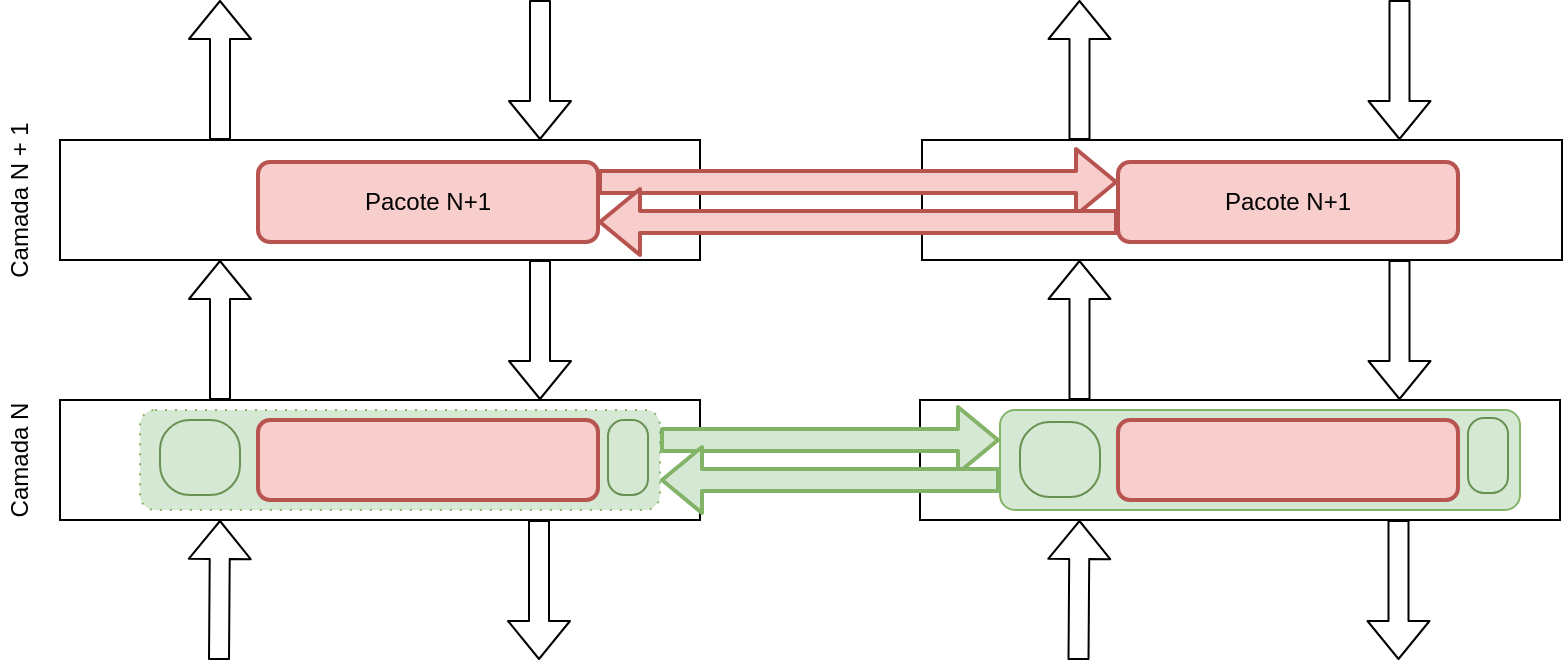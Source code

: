 <mxfile version="14.6.13" type="device" pages="4"><diagram id="FUULDlJbhQjSGq1LnhwZ" name="Page-1"><mxGraphModel dx="1106" dy="807" grid="1" gridSize="10" guides="1" tooltips="1" connect="1" arrows="1" fold="1" page="1" pageScale="1" pageWidth="850" pageHeight="1100" math="0" shadow="0"><root><mxCell id="0"/><mxCell id="1" parent="0"/><mxCell id="CTBUkgq5bH-p5cgTIeh--1" value="" style="rounded=0;whiteSpace=wrap;html=1;" parent="1" vertex="1"><mxGeometry x="60" y="270" width="320" height="60" as="geometry"/></mxCell><mxCell id="CTBUkgq5bH-p5cgTIeh--2" value="" style="rounded=0;whiteSpace=wrap;html=1;" parent="1" vertex="1"><mxGeometry x="491" y="270" width="320" height="60" as="geometry"/></mxCell><mxCell id="bbr-7yYyC1OOhxOAyss0-2" value="" style="rounded=0;whiteSpace=wrap;html=1;" parent="1" vertex="1"><mxGeometry x="490" y="400" width="320" height="60" as="geometry"/></mxCell><mxCell id="bbr-7yYyC1OOhxOAyss0-23" value="" style="rounded=1;whiteSpace=wrap;html=1;fillColor=#d5e8d4;strokeColor=#82b366;" parent="1" vertex="1"><mxGeometry x="530" y="405" width="260" height="50" as="geometry"/></mxCell><mxCell id="bbr-7yYyC1OOhxOAyss0-1" value="" style="rounded=0;whiteSpace=wrap;html=1;" parent="1" vertex="1"><mxGeometry x="60" y="400" width="320" height="60" as="geometry"/></mxCell><mxCell id="bbr-7yYyC1OOhxOAyss0-22" value="" style="rounded=1;whiteSpace=wrap;html=1;dashed=1;fillColor=#d5e8d4;strokeColor=#82b366;dashPattern=1 4;" parent="1" vertex="1"><mxGeometry x="100" y="405" width="260" height="50" as="geometry"/></mxCell><mxCell id="bbr-7yYyC1OOhxOAyss0-3" value="" style="shape=flexArrow;endArrow=classic;html=1;exitX=0.25;exitY=0;exitDx=0;exitDy=0;" parent="1" source="bbr-7yYyC1OOhxOAyss0-1" edge="1"><mxGeometry width="50" height="50" relative="1" as="geometry"><mxPoint x="410" y="660" as="sourcePoint"/><mxPoint x="140" y="330" as="targetPoint"/></mxGeometry></mxCell><mxCell id="bbr-7yYyC1OOhxOAyss0-4" value="" style="shape=flexArrow;endArrow=classic;html=1;entryX=0.75;entryY=0;entryDx=0;entryDy=0;" parent="1" target="bbr-7yYyC1OOhxOAyss0-1" edge="1"><mxGeometry width="50" height="50" relative="1" as="geometry"><mxPoint x="300" y="330" as="sourcePoint"/><mxPoint x="150" y="340" as="targetPoint"/></mxGeometry></mxCell><mxCell id="bbr-7yYyC1OOhxOAyss0-5" value="" style="shape=flexArrow;endArrow=classic;html=1;entryX=0.75;entryY=0;entryDx=0;entryDy=0;" parent="1" edge="1"><mxGeometry width="50" height="50" relative="1" as="geometry"><mxPoint x="299.5" y="460" as="sourcePoint"/><mxPoint x="299.5" y="530" as="targetPoint"/></mxGeometry></mxCell><mxCell id="bbr-7yYyC1OOhxOAyss0-6" value="" style="shape=flexArrow;endArrow=classic;html=1;exitX=0.25;exitY=0;exitDx=0;exitDy=0;" parent="1" edge="1"><mxGeometry width="50" height="50" relative="1" as="geometry"><mxPoint x="139.5" y="530" as="sourcePoint"/><mxPoint x="140" y="460" as="targetPoint"/></mxGeometry></mxCell><mxCell id="bbr-7yYyC1OOhxOAyss0-7" value="" style="shape=flexArrow;endArrow=classic;html=1;exitX=0.25;exitY=0;exitDx=0;exitDy=0;" parent="1" edge="1"><mxGeometry width="50" height="50" relative="1" as="geometry"><mxPoint x="569.75" y="400" as="sourcePoint"/><mxPoint x="569.75" y="330" as="targetPoint"/></mxGeometry></mxCell><mxCell id="bbr-7yYyC1OOhxOAyss0-8" value="" style="shape=flexArrow;endArrow=classic;html=1;entryX=0.75;entryY=0;entryDx=0;entryDy=0;" parent="1" edge="1"><mxGeometry width="50" height="50" relative="1" as="geometry"><mxPoint x="729.75" y="330" as="sourcePoint"/><mxPoint x="729.75" y="400" as="targetPoint"/></mxGeometry></mxCell><mxCell id="bbr-7yYyC1OOhxOAyss0-9" value="" style="shape=flexArrow;endArrow=classic;html=1;entryX=0.75;entryY=0;entryDx=0;entryDy=0;" parent="1" edge="1"><mxGeometry width="50" height="50" relative="1" as="geometry"><mxPoint x="729.25" y="460" as="sourcePoint"/><mxPoint x="729.25" y="530" as="targetPoint"/></mxGeometry></mxCell><mxCell id="bbr-7yYyC1OOhxOAyss0-10" value="" style="shape=flexArrow;endArrow=classic;html=1;exitX=0.25;exitY=0;exitDx=0;exitDy=0;" parent="1" edge="1"><mxGeometry width="50" height="50" relative="1" as="geometry"><mxPoint x="569.25" y="530" as="sourcePoint"/><mxPoint x="569.75" y="460" as="targetPoint"/></mxGeometry></mxCell><mxCell id="bbr-7yYyC1OOhxOAyss0-11" value="" style="rounded=1;whiteSpace=wrap;html=1;fillColor=#f8cecc;strokeColor=#b85450;strokeWidth=2;" parent="1" vertex="1"><mxGeometry x="159" y="410" width="170" height="40" as="geometry"/></mxCell><mxCell id="bbr-7yYyC1OOhxOAyss0-12" value="" style="rounded=1;whiteSpace=wrap;html=1;fillColor=#f8cecc;strokeColor=#b85450;strokeWidth=2;" parent="1" vertex="1"><mxGeometry x="589" y="410" width="170" height="40" as="geometry"/></mxCell><mxCell id="bbr-7yYyC1OOhxOAyss0-13" value="Camada N" style="text;html=1;strokeColor=none;fillColor=none;align=center;verticalAlign=middle;whiteSpace=wrap;rounded=0;rotation=-90;" parent="1" vertex="1"><mxGeometry x="10" y="420" width="60" height="20" as="geometry"/></mxCell><mxCell id="bbr-7yYyC1OOhxOAyss0-17" value="Pacote N+1" style="rounded=1;whiteSpace=wrap;html=1;strokeColor=#b85450;fillColor=#f8cecc;strokeWidth=2;" parent="1" vertex="1"><mxGeometry x="159" y="281" width="170" height="40" as="geometry"/></mxCell><mxCell id="bbr-7yYyC1OOhxOAyss0-18" value="Pacote N+1" style="rounded=1;whiteSpace=wrap;html=1;strokeColor=#b85450;fillColor=#f8cecc;strokeWidth=2;" parent="1" vertex="1"><mxGeometry x="589" y="281" width="170" height="40" as="geometry"/></mxCell><mxCell id="bbr-7yYyC1OOhxOAyss0-19" value="" style="shape=flexArrow;endArrow=classic;html=1;exitX=1;exitY=0.25;exitDx=0;exitDy=0;entryX=0;entryY=0.25;entryDx=0;entryDy=0;strokeColor=#b85450;fillColor=#f8cecc;strokeWidth=2;" parent="1" source="bbr-7yYyC1OOhxOAyss0-17" target="bbr-7yYyC1OOhxOAyss0-18" edge="1"><mxGeometry width="50" height="50" relative="1" as="geometry"><mxPoint x="389" y="521" as="sourcePoint"/><mxPoint x="439" y="471" as="targetPoint"/></mxGeometry></mxCell><mxCell id="bbr-7yYyC1OOhxOAyss0-20" value="" style="shape=flexArrow;endArrow=classic;html=1;exitX=0;exitY=0.75;exitDx=0;exitDy=0;entryX=1;entryY=0.75;entryDx=0;entryDy=0;strokeColor=#b85450;fillColor=#f8cecc;strokeWidth=2;" parent="1" source="bbr-7yYyC1OOhxOAyss0-18" target="bbr-7yYyC1OOhxOAyss0-17" edge="1"><mxGeometry width="50" height="50" relative="1" as="geometry"><mxPoint x="339" y="301" as="sourcePoint"/><mxPoint x="359" y="401" as="targetPoint"/></mxGeometry></mxCell><mxCell id="bbr-7yYyC1OOhxOAyss0-21" value="Camada N + 1" style="text;html=1;strokeColor=none;fillColor=none;align=center;verticalAlign=middle;whiteSpace=wrap;rounded=0;rotation=-90;" parent="1" vertex="1"><mxGeometry y="290" width="80" height="20" as="geometry"/></mxCell><mxCell id="bbr-7yYyC1OOhxOAyss0-24" value="" style="shape=flexArrow;endArrow=classic;html=1;exitX=1;exitY=0.25;exitDx=0;exitDy=0;strokeColor=#82b366;fillColor=#d5e8d4;strokeWidth=2;" parent="1" edge="1"><mxGeometry width="50" height="50" relative="1" as="geometry"><mxPoint x="360" y="420" as="sourcePoint"/><mxPoint x="530" y="420" as="targetPoint"/></mxGeometry></mxCell><mxCell id="bbr-7yYyC1OOhxOAyss0-25" value="" style="shape=flexArrow;endArrow=classic;html=1;entryX=1;entryY=0.75;entryDx=0;entryDy=0;strokeColor=#82b366;fillColor=#d5e8d4;strokeWidth=2;" parent="1" edge="1"><mxGeometry width="50" height="50" relative="1" as="geometry"><mxPoint x="530" y="440" as="sourcePoint"/><mxPoint x="360" y="440" as="targetPoint"/></mxGeometry></mxCell><mxCell id="tD3ofFOHBJUpGrmsVDRQ-3" value="" style="shape=flexArrow;endArrow=classic;html=1;exitX=0.25;exitY=0;exitDx=0;exitDy=0;" parent="1" edge="1"><mxGeometry width="50" height="50" relative="1" as="geometry"><mxPoint x="140" y="270" as="sourcePoint"/><mxPoint x="140" y="200" as="targetPoint"/></mxGeometry></mxCell><mxCell id="tD3ofFOHBJUpGrmsVDRQ-4" value="" style="shape=flexArrow;endArrow=classic;html=1;entryX=0.75;entryY=0;entryDx=0;entryDy=0;" parent="1" edge="1"><mxGeometry width="50" height="50" relative="1" as="geometry"><mxPoint x="300" y="200" as="sourcePoint"/><mxPoint x="300" y="270" as="targetPoint"/></mxGeometry></mxCell><mxCell id="tD3ofFOHBJUpGrmsVDRQ-5" value="" style="shape=flexArrow;endArrow=classic;html=1;exitX=0.25;exitY=0;exitDx=0;exitDy=0;" parent="1" edge="1"><mxGeometry width="50" height="50" relative="1" as="geometry"><mxPoint x="569.75" y="270" as="sourcePoint"/><mxPoint x="569.75" y="200" as="targetPoint"/></mxGeometry></mxCell><mxCell id="tD3ofFOHBJUpGrmsVDRQ-6" value="" style="shape=flexArrow;endArrow=classic;html=1;entryX=0.75;entryY=0;entryDx=0;entryDy=0;" parent="1" edge="1"><mxGeometry width="50" height="50" relative="1" as="geometry"><mxPoint x="729.75" y="200" as="sourcePoint"/><mxPoint x="729.75" y="270" as="targetPoint"/></mxGeometry></mxCell><mxCell id="pkY6c9uQmSIZRucPgaQj-1" value="" style="rounded=1;whiteSpace=wrap;html=1;fillColor=#d5e8d4;arcSize=40;strokeColor=#699151;" parent="1" vertex="1"><mxGeometry x="110" y="410" width="40" height="37.5" as="geometry"/></mxCell><mxCell id="pkY6c9uQmSIZRucPgaQj-2" value="" style="rounded=1;whiteSpace=wrap;html=1;fillColor=#d5e8d4;arcSize=40;strokeColor=#699151;" parent="1" vertex="1"><mxGeometry x="540" y="411" width="40" height="37.5" as="geometry"/></mxCell><mxCell id="pkY6c9uQmSIZRucPgaQj-3" value="" style="rounded=1;whiteSpace=wrap;html=1;fillColor=#d5e8d4;arcSize=40;strokeColor=#699151;" parent="1" vertex="1"><mxGeometry x="334" y="410" width="20" height="37.5" as="geometry"/></mxCell><mxCell id="pkY6c9uQmSIZRucPgaQj-4" value="" style="rounded=1;whiteSpace=wrap;html=1;fillColor=#d5e8d4;arcSize=40;strokeColor=#699151;" parent="1" vertex="1"><mxGeometry x="764" y="409" width="20" height="37.5" as="geometry"/></mxCell></root></mxGraphModel></diagram><diagram id="rKyiBn0ch0OC-hrI002e" name="Page-2"><mxGraphModel dx="2066" dy="905" grid="1" gridSize="10" guides="1" tooltips="1" connect="1" arrows="1" fold="1" page="1" pageScale="1" pageWidth="850" pageHeight="1100" math="0" shadow="0"><root><mxCell id="NBzkApwNzg_7V4Q4wyio-0"/><mxCell id="NBzkApwNzg_7V4Q4wyio-1" parent="NBzkApwNzg_7V4Q4wyio-0"/><mxCell id="mYZP55OlICxkd1F8O_PC-93" value="" style="group" parent="NBzkApwNzg_7V4Q4wyio-1" vertex="1" connectable="0"><mxGeometry x="60" y="30" width="730" height="740" as="geometry"/></mxCell><mxCell id="mYZP55OlICxkd1F8O_PC-0" value="" style="rounded=0;whiteSpace=wrap;html=1;" parent="mYZP55OlICxkd1F8O_PC-93" vertex="1"><mxGeometry x="486.667" y="50.784" width="243.333" height="43.529" as="geometry"/></mxCell><mxCell id="mYZP55OlICxkd1F8O_PC-2" value="" style="rounded=0;whiteSpace=wrap;html=1;" parent="mYZP55OlICxkd1F8O_PC-93" vertex="1"><mxGeometry y="50.784" width="243.333" height="43.529" as="geometry"/></mxCell><mxCell id="mYZP55OlICxkd1F8O_PC-4" value="" style="shape=flexArrow;endArrow=classic;html=1;exitX=0.25;exitY=0;exitDx=0;exitDy=0;" parent="mYZP55OlICxkd1F8O_PC-93" source="mYZP55OlICxkd1F8O_PC-2" edge="1"><mxGeometry width="50" height="50" relative="1" as="geometry"><mxPoint x="266.146" y="239.412" as="sourcePoint"/><mxPoint x="60.833" as="targetPoint"/></mxGeometry></mxCell><mxCell id="mYZP55OlICxkd1F8O_PC-5" value="" style="shape=flexArrow;endArrow=classic;html=1;entryX=0.75;entryY=0;entryDx=0;entryDy=0;" parent="mYZP55OlICxkd1F8O_PC-93" target="mYZP55OlICxkd1F8O_PC-2" edge="1"><mxGeometry width="50" height="50" relative="1" as="geometry"><mxPoint x="182.5" as="sourcePoint"/><mxPoint x="68.438" y="7.255" as="targetPoint"/></mxGeometry></mxCell><mxCell id="mYZP55OlICxkd1F8O_PC-6" value="" style="shape=flexArrow;endArrow=classic;html=1;entryX=0.75;entryY=0;entryDx=0;entryDy=0;" parent="mYZP55OlICxkd1F8O_PC-93" edge="1"><mxGeometry width="50" height="50" relative="1" as="geometry"><mxPoint x="182.12" y="94.314" as="sourcePoint"/><mxPoint x="182.12" y="145.098" as="targetPoint"/></mxGeometry></mxCell><mxCell id="mYZP55OlICxkd1F8O_PC-7" value="" style="shape=flexArrow;endArrow=classic;html=1;exitX=0.25;exitY=0;exitDx=0;exitDy=0;" parent="mYZP55OlICxkd1F8O_PC-93" edge="1"><mxGeometry width="50" height="50" relative="1" as="geometry"><mxPoint x="60.453" y="145.098" as="sourcePoint"/><mxPoint x="60.833" y="94.314" as="targetPoint"/></mxGeometry></mxCell><mxCell id="mYZP55OlICxkd1F8O_PC-8" value="" style="shape=flexArrow;endArrow=classic;html=1;exitX=0.25;exitY=0;exitDx=0;exitDy=0;" parent="mYZP55OlICxkd1F8O_PC-93" edge="1"><mxGeometry width="50" height="50" relative="1" as="geometry"><mxPoint x="547.31" y="50.784" as="sourcePoint"/><mxPoint x="547.31" as="targetPoint"/></mxGeometry></mxCell><mxCell id="mYZP55OlICxkd1F8O_PC-9" value="" style="shape=flexArrow;endArrow=classic;html=1;entryX=0.75;entryY=0;entryDx=0;entryDy=0;" parent="mYZP55OlICxkd1F8O_PC-93" edge="1"><mxGeometry width="50" height="50" relative="1" as="geometry"><mxPoint x="668.977" as="sourcePoint"/><mxPoint x="668.977" y="50.784" as="targetPoint"/></mxGeometry></mxCell><mxCell id="mYZP55OlICxkd1F8O_PC-10" value="" style="shape=flexArrow;endArrow=classic;html=1;entryX=0.75;entryY=0;entryDx=0;entryDy=0;" parent="mYZP55OlICxkd1F8O_PC-93" edge="1"><mxGeometry width="50" height="50" relative="1" as="geometry"><mxPoint x="668.596" y="94.314" as="sourcePoint"/><mxPoint x="668.596" y="145.098" as="targetPoint"/></mxGeometry></mxCell><mxCell id="mYZP55OlICxkd1F8O_PC-11" value="" style="shape=flexArrow;endArrow=classic;html=1;exitX=0.25;exitY=0;exitDx=0;exitDy=0;" parent="mYZP55OlICxkd1F8O_PC-93" edge="1"><mxGeometry width="50" height="50" relative="1" as="geometry"><mxPoint x="546.93" y="145.098" as="sourcePoint"/><mxPoint x="547.31" y="94.314" as="targetPoint"/></mxGeometry></mxCell><mxCell id="mYZP55OlICxkd1F8O_PC-17" value="" style="rounded=0;whiteSpace=wrap;html=1;" parent="mYZP55OlICxkd1F8O_PC-93" vertex="1"><mxGeometry x="486.667" y="145.098" width="243.333" height="43.529" as="geometry"/></mxCell><mxCell id="mYZP55OlICxkd1F8O_PC-18" value="" style="rounded=0;whiteSpace=wrap;html=1;" parent="mYZP55OlICxkd1F8O_PC-93" vertex="1"><mxGeometry y="145.098" width="243.333" height="43.529" as="geometry"/></mxCell><mxCell id="mYZP55OlICxkd1F8O_PC-19" value="" style="shape=flexArrow;endArrow=classic;html=1;entryX=0.75;entryY=0;entryDx=0;entryDy=0;" parent="mYZP55OlICxkd1F8O_PC-93" edge="1"><mxGeometry width="50" height="50" relative="1" as="geometry"><mxPoint x="182.12" y="188.627" as="sourcePoint"/><mxPoint x="182.12" y="239.412" as="targetPoint"/></mxGeometry></mxCell><mxCell id="mYZP55OlICxkd1F8O_PC-20" value="" style="shape=flexArrow;endArrow=classic;html=1;exitX=0.25;exitY=0;exitDx=0;exitDy=0;" parent="mYZP55OlICxkd1F8O_PC-93" edge="1"><mxGeometry width="50" height="50" relative="1" as="geometry"><mxPoint x="60.453" y="239.412" as="sourcePoint"/><mxPoint x="60.833" y="188.627" as="targetPoint"/></mxGeometry></mxCell><mxCell id="mYZP55OlICxkd1F8O_PC-21" value="" style="shape=flexArrow;endArrow=classic;html=1;entryX=0.75;entryY=0;entryDx=0;entryDy=0;" parent="mYZP55OlICxkd1F8O_PC-93" edge="1"><mxGeometry width="50" height="50" relative="1" as="geometry"><mxPoint x="668.596" y="188.627" as="sourcePoint"/><mxPoint x="668.596" y="239.412" as="targetPoint"/></mxGeometry></mxCell><mxCell id="mYZP55OlICxkd1F8O_PC-22" value="" style="shape=flexArrow;endArrow=classic;html=1;exitX=0.25;exitY=0;exitDx=0;exitDy=0;" parent="mYZP55OlICxkd1F8O_PC-93" edge="1"><mxGeometry width="50" height="50" relative="1" as="geometry"><mxPoint x="546.93" y="239.412" as="sourcePoint"/><mxPoint x="547.31" y="188.627" as="targetPoint"/></mxGeometry></mxCell><mxCell id="mYZP55OlICxkd1F8O_PC-23" value="" style="rounded=0;whiteSpace=wrap;html=1;" parent="mYZP55OlICxkd1F8O_PC-93" vertex="1"><mxGeometry x="486.667" y="239.412" width="243.333" height="43.529" as="geometry"/></mxCell><mxCell id="mYZP55OlICxkd1F8O_PC-24" value="" style="rounded=0;whiteSpace=wrap;html=1;" parent="mYZP55OlICxkd1F8O_PC-93" vertex="1"><mxGeometry y="239.412" width="243.333" height="43.529" as="geometry"/></mxCell><mxCell id="mYZP55OlICxkd1F8O_PC-25" value="" style="shape=flexArrow;endArrow=classic;html=1;entryX=0.75;entryY=0;entryDx=0;entryDy=0;" parent="mYZP55OlICxkd1F8O_PC-93" edge="1"><mxGeometry width="50" height="50" relative="1" as="geometry"><mxPoint x="182.12" y="282.941" as="sourcePoint"/><mxPoint x="182.12" y="333.725" as="targetPoint"/></mxGeometry></mxCell><mxCell id="mYZP55OlICxkd1F8O_PC-26" value="" style="shape=flexArrow;endArrow=classic;html=1;exitX=0.25;exitY=0;exitDx=0;exitDy=0;" parent="mYZP55OlICxkd1F8O_PC-93" edge="1"><mxGeometry width="50" height="50" relative="1" as="geometry"><mxPoint x="60.453" y="333.725" as="sourcePoint"/><mxPoint x="60.833" y="282.941" as="targetPoint"/></mxGeometry></mxCell><mxCell id="mYZP55OlICxkd1F8O_PC-27" value="" style="shape=flexArrow;endArrow=classic;html=1;entryX=0.75;entryY=0;entryDx=0;entryDy=0;" parent="mYZP55OlICxkd1F8O_PC-93" edge="1"><mxGeometry width="50" height="50" relative="1" as="geometry"><mxPoint x="668.596" y="282.941" as="sourcePoint"/><mxPoint x="668.596" y="333.725" as="targetPoint"/></mxGeometry></mxCell><mxCell id="mYZP55OlICxkd1F8O_PC-28" value="" style="shape=flexArrow;endArrow=classic;html=1;exitX=0.25;exitY=0;exitDx=0;exitDy=0;" parent="mYZP55OlICxkd1F8O_PC-93" edge="1"><mxGeometry width="50" height="50" relative="1" as="geometry"><mxPoint x="546.93" y="333.725" as="sourcePoint"/><mxPoint x="547.31" y="282.941" as="targetPoint"/></mxGeometry></mxCell><mxCell id="mYZP55OlICxkd1F8O_PC-39" value="" style="rounded=0;whiteSpace=wrap;html=1;" parent="mYZP55OlICxkd1F8O_PC-93" vertex="1"><mxGeometry x="486.667" y="333.725" width="243.333" height="43.529" as="geometry"/></mxCell><mxCell id="mYZP55OlICxkd1F8O_PC-40" value="" style="rounded=0;whiteSpace=wrap;html=1;" parent="mYZP55OlICxkd1F8O_PC-93" vertex="1"><mxGeometry y="333.725" width="243.333" height="43.529" as="geometry"/></mxCell><mxCell id="mYZP55OlICxkd1F8O_PC-41" value="" style="shape=flexArrow;endArrow=classic;html=1;entryX=0.75;entryY=0;entryDx=0;entryDy=0;" parent="mYZP55OlICxkd1F8O_PC-93" edge="1"><mxGeometry width="50" height="50" relative="1" as="geometry"><mxPoint x="182.12" y="377.255" as="sourcePoint"/><mxPoint x="182.12" y="428.039" as="targetPoint"/></mxGeometry></mxCell><mxCell id="mYZP55OlICxkd1F8O_PC-42" value="" style="shape=flexArrow;endArrow=classic;html=1;exitX=0.25;exitY=0;exitDx=0;exitDy=0;" parent="mYZP55OlICxkd1F8O_PC-93" edge="1"><mxGeometry width="50" height="50" relative="1" as="geometry"><mxPoint x="60.453" y="428.039" as="sourcePoint"/><mxPoint x="60.833" y="377.255" as="targetPoint"/></mxGeometry></mxCell><mxCell id="mYZP55OlICxkd1F8O_PC-43" value="" style="shape=flexArrow;endArrow=classic;html=1;entryX=0.75;entryY=0;entryDx=0;entryDy=0;" parent="mYZP55OlICxkd1F8O_PC-93" edge="1"><mxGeometry width="50" height="50" relative="1" as="geometry"><mxPoint x="668.596" y="377.255" as="sourcePoint"/><mxPoint x="668.596" y="428.039" as="targetPoint"/></mxGeometry></mxCell><mxCell id="mYZP55OlICxkd1F8O_PC-44" value="" style="shape=flexArrow;endArrow=classic;html=1;exitX=0.25;exitY=0;exitDx=0;exitDy=0;" parent="mYZP55OlICxkd1F8O_PC-93" edge="1"><mxGeometry width="50" height="50" relative="1" as="geometry"><mxPoint x="546.93" y="428.039" as="sourcePoint"/><mxPoint x="547.31" y="377.255" as="targetPoint"/></mxGeometry></mxCell><mxCell id="mYZP55OlICxkd1F8O_PC-55" value="" style="rounded=0;whiteSpace=wrap;html=1;" parent="mYZP55OlICxkd1F8O_PC-93" vertex="1"><mxGeometry x="486.667" y="428.039" width="243.333" height="43.529" as="geometry"/></mxCell><mxCell id="mYZP55OlICxkd1F8O_PC-56" value="" style="rounded=0;whiteSpace=wrap;html=1;" parent="mYZP55OlICxkd1F8O_PC-93" vertex="1"><mxGeometry y="428.039" width="243.333" height="43.529" as="geometry"/></mxCell><mxCell id="mYZP55OlICxkd1F8O_PC-57" value="" style="shape=flexArrow;endArrow=classic;html=1;entryX=0.75;entryY=0;entryDx=0;entryDy=0;" parent="mYZP55OlICxkd1F8O_PC-93" edge="1"><mxGeometry width="50" height="50" relative="1" as="geometry"><mxPoint x="182.12" y="471.569" as="sourcePoint"/><mxPoint x="182.12" y="522.353" as="targetPoint"/></mxGeometry></mxCell><mxCell id="mYZP55OlICxkd1F8O_PC-58" value="" style="shape=flexArrow;endArrow=classic;html=1;exitX=0.25;exitY=0;exitDx=0;exitDy=0;" parent="mYZP55OlICxkd1F8O_PC-93" edge="1"><mxGeometry width="50" height="50" relative="1" as="geometry"><mxPoint x="60.453" y="522.353" as="sourcePoint"/><mxPoint x="60.833" y="471.569" as="targetPoint"/></mxGeometry></mxCell><mxCell id="mYZP55OlICxkd1F8O_PC-59" value="" style="shape=flexArrow;endArrow=classic;html=1;entryX=0.75;entryY=0;entryDx=0;entryDy=0;" parent="mYZP55OlICxkd1F8O_PC-93" edge="1"><mxGeometry width="50" height="50" relative="1" as="geometry"><mxPoint x="668.596" y="471.569" as="sourcePoint"/><mxPoint x="668.596" y="522.353" as="targetPoint"/></mxGeometry></mxCell><mxCell id="mYZP55OlICxkd1F8O_PC-60" value="" style="shape=flexArrow;endArrow=classic;html=1;exitX=0.25;exitY=0;exitDx=0;exitDy=0;" parent="mYZP55OlICxkd1F8O_PC-93" edge="1"><mxGeometry width="50" height="50" relative="1" as="geometry"><mxPoint x="546.93" y="522.353" as="sourcePoint"/><mxPoint x="547.31" y="471.569" as="targetPoint"/></mxGeometry></mxCell><mxCell id="mYZP55OlICxkd1F8O_PC-61" value="" style="rounded=0;whiteSpace=wrap;html=1;" parent="mYZP55OlICxkd1F8O_PC-93" vertex="1"><mxGeometry x="486.667" y="522.353" width="243.333" height="43.529" as="geometry"/></mxCell><mxCell id="mYZP55OlICxkd1F8O_PC-62" value="" style="rounded=0;whiteSpace=wrap;html=1;" parent="mYZP55OlICxkd1F8O_PC-93" vertex="1"><mxGeometry y="522.353" width="243.333" height="43.529" as="geometry"/></mxCell><mxCell id="mYZP55OlICxkd1F8O_PC-63" value="" style="shape=flexArrow;endArrow=classic;html=1;entryX=0.75;entryY=0;entryDx=0;entryDy=0;" parent="mYZP55OlICxkd1F8O_PC-93" edge="1"><mxGeometry width="50" height="50" relative="1" as="geometry"><mxPoint x="182.12" y="565.882" as="sourcePoint"/><mxPoint x="182.12" y="616.667" as="targetPoint"/></mxGeometry></mxCell><mxCell id="mYZP55OlICxkd1F8O_PC-64" value="" style="shape=flexArrow;endArrow=classic;html=1;exitX=0.25;exitY=0;exitDx=0;exitDy=0;" parent="mYZP55OlICxkd1F8O_PC-93" edge="1"><mxGeometry width="50" height="50" relative="1" as="geometry"><mxPoint x="60.453" y="616.667" as="sourcePoint"/><mxPoint x="60.833" y="565.882" as="targetPoint"/></mxGeometry></mxCell><mxCell id="mYZP55OlICxkd1F8O_PC-65" value="" style="shape=flexArrow;endArrow=classic;html=1;entryX=0.75;entryY=0;entryDx=0;entryDy=0;" parent="mYZP55OlICxkd1F8O_PC-93" edge="1"><mxGeometry width="50" height="50" relative="1" as="geometry"><mxPoint x="668.596" y="565.882" as="sourcePoint"/><mxPoint x="668.596" y="616.667" as="targetPoint"/></mxGeometry></mxCell><mxCell id="mYZP55OlICxkd1F8O_PC-66" value="" style="shape=flexArrow;endArrow=classic;html=1;exitX=0.25;exitY=0;exitDx=0;exitDy=0;" parent="mYZP55OlICxkd1F8O_PC-93" edge="1"><mxGeometry width="50" height="50" relative="1" as="geometry"><mxPoint x="546.93" y="616.667" as="sourcePoint"/><mxPoint x="547.31" y="565.882" as="targetPoint"/></mxGeometry></mxCell><mxCell id="mYZP55OlICxkd1F8O_PC-67" value="" style="rounded=0;whiteSpace=wrap;html=1;" parent="mYZP55OlICxkd1F8O_PC-93" vertex="1"><mxGeometry x="486.667" y="616.667" width="243.333" height="43.529" as="geometry"/></mxCell><mxCell id="mYZP55OlICxkd1F8O_PC-68" value="" style="rounded=0;whiteSpace=wrap;html=1;" parent="mYZP55OlICxkd1F8O_PC-93" vertex="1"><mxGeometry y="616.667" width="243.333" height="43.529" as="geometry"/></mxCell><mxCell id="mYZP55OlICxkd1F8O_PC-69" value="" style="shape=flexArrow;endArrow=classic;html=1;entryX=0.25;entryY=1;entryDx=0;entryDy=0;" parent="mYZP55OlICxkd1F8O_PC-93" target="mYZP55OlICxkd1F8O_PC-67" edge="1"><mxGeometry width="50" height="50" relative="1" as="geometry"><mxPoint x="182.12" y="660.196" as="sourcePoint"/><mxPoint x="182.12" y="710.98" as="targetPoint"/><Array as="points"><mxPoint x="182.5" y="710.98"/><mxPoint x="547.5" y="710.98"/></Array></mxGeometry></mxCell><mxCell id="mYZP55OlICxkd1F8O_PC-70" value="" style="shape=flexArrow;endArrow=classic;html=1;exitX=0.75;exitY=1;exitDx=0;exitDy=0;" parent="mYZP55OlICxkd1F8O_PC-93" source="mYZP55OlICxkd1F8O_PC-67" edge="1"><mxGeometry width="50" height="50" relative="1" as="geometry"><mxPoint x="60.453" y="710.98" as="sourcePoint"/><mxPoint x="60.833" y="660.196" as="targetPoint"/><Array as="points"><mxPoint x="669.167" y="740"/><mxPoint x="60.833" y="740"/></Array></mxGeometry></mxCell><mxCell id="mYZP55OlICxkd1F8O_PC-85" value="Aplicação" style="text;html=1;align=center;verticalAlign=middle;resizable=0;points=[];autosize=1;fontSize=31;" parent="mYZP55OlICxkd1F8O_PC-93" vertex="1"><mxGeometry x="304.167" y="58.039" width="150" height="40" as="geometry"/></mxCell><mxCell id="mYZP55OlICxkd1F8O_PC-86" value="Apresentação" style="text;html=1;align=center;verticalAlign=middle;resizable=0;points=[];autosize=1;fontSize=31;" parent="mYZP55OlICxkd1F8O_PC-93" vertex="1"><mxGeometry x="281.354" y="152.353" width="210" height="40" as="geometry"/></mxCell><mxCell id="mYZP55OlICxkd1F8O_PC-87" value="Sessão" style="text;html=1;align=center;verticalAlign=middle;resizable=0;points=[];autosize=1;fontSize=31;" parent="mYZP55OlICxkd1F8O_PC-93" vertex="1"><mxGeometry x="315.573" y="246.667" width="120" height="40" as="geometry"/></mxCell><mxCell id="mYZP55OlICxkd1F8O_PC-89" value="Transporte" style="text;html=1;align=center;verticalAlign=middle;resizable=0;points=[];autosize=1;fontSize=31;" parent="mYZP55OlICxkd1F8O_PC-93" vertex="1"><mxGeometry x="300.365" y="340.98" width="160" height="40" as="geometry"/></mxCell><mxCell id="mYZP55OlICxkd1F8O_PC-90" value="Rede" style="text;html=1;align=center;verticalAlign=middle;resizable=0;points=[];autosize=1;fontSize=31;" parent="mYZP55OlICxkd1F8O_PC-93" vertex="1"><mxGeometry x="326.979" y="435.294" width="90" height="40" as="geometry"/></mxCell><mxCell id="mYZP55OlICxkd1F8O_PC-91" value="Enlace" style="text;html=1;align=center;verticalAlign=middle;resizable=0;points=[];autosize=1;fontSize=31;" parent="mYZP55OlICxkd1F8O_PC-93" vertex="1"><mxGeometry x="319.375" y="529.608" width="110" height="40" as="geometry"/></mxCell><mxCell id="mYZP55OlICxkd1F8O_PC-92" value="Física" style="text;html=1;align=center;verticalAlign=middle;resizable=0;points=[];autosize=1;fontSize=31;" parent="mYZP55OlICxkd1F8O_PC-93" vertex="1"><mxGeometry x="323.177" y="623.922" width="100" height="40" as="geometry"/></mxCell><mxCell id="Dvgw9Y_16kPGjK-XvVEQ-52" value="Pilha OSI" style="text;html=1;strokeColor=none;fillColor=none;align=center;verticalAlign=middle;whiteSpace=wrap;rounded=0;fontSize=36;rotation=-90;" parent="NBzkApwNzg_7V4Q4wyio-1" vertex="1"><mxGeometry x="-80" y="390" width="230" height="20" as="geometry"/></mxCell></root></mxGraphModel></diagram><diagram id="gAxvG6N2qd_IdArAUJqt" name="Page-3"><mxGraphModel dx="2066" dy="905" grid="1" gridSize="10" guides="1" tooltips="1" connect="1" arrows="1" fold="1" page="1" pageScale="1" pageWidth="850" pageHeight="1100" math="0" shadow="0"><root><mxCell id="vqLvwq10j9PN4Eu1Nec5-0"/><mxCell id="vqLvwq10j9PN4Eu1Nec5-1" parent="vqLvwq10j9PN4Eu1Nec5-0"/><mxCell id="97CjLlJFWNSIe0uMs2of-1" value="" style="rounded=0;whiteSpace=wrap;html=1;" parent="vqLvwq10j9PN4Eu1Nec5-1" vertex="1"><mxGeometry x="546.67" y="80.78" width="243.33" height="229.22" as="geometry"/></mxCell><mxCell id="97CjLlJFWNSIe0uMs2of-2" value="" style="rounded=0;whiteSpace=wrap;html=1;" parent="vqLvwq10j9PN4Eu1Nec5-1" vertex="1"><mxGeometry x="60" y="80.784" width="243.333" height="43.529" as="geometry"/></mxCell><mxCell id="97CjLlJFWNSIe0uMs2of-3" value="" style="shape=flexArrow;endArrow=classic;html=1;exitX=0.25;exitY=0;exitDx=0;exitDy=0;" parent="vqLvwq10j9PN4Eu1Nec5-1" source="97CjLlJFWNSIe0uMs2of-2" edge="1"><mxGeometry x="60" y="30" width="50" height="50" as="geometry"><mxPoint x="326.146" y="269.412" as="sourcePoint"/><mxPoint x="120.833" y="30" as="targetPoint"/></mxGeometry></mxCell><mxCell id="97CjLlJFWNSIe0uMs2of-4" value="" style="shape=flexArrow;endArrow=classic;html=1;entryX=0.75;entryY=0;entryDx=0;entryDy=0;" parent="vqLvwq10j9PN4Eu1Nec5-1" target="97CjLlJFWNSIe0uMs2of-2" edge="1"><mxGeometry x="60" y="30" width="50" height="50" as="geometry"><mxPoint x="242.5" y="30" as="sourcePoint"/><mxPoint x="128.438" y="37.255" as="targetPoint"/></mxGeometry></mxCell><mxCell id="97CjLlJFWNSIe0uMs2of-5" value="" style="shape=flexArrow;endArrow=classic;html=1;entryX=0.75;entryY=0;entryDx=0;entryDy=0;" parent="vqLvwq10j9PN4Eu1Nec5-1" edge="1"><mxGeometry x="60" y="30" width="50" height="50" as="geometry"><mxPoint x="242.12" y="124.314" as="sourcePoint"/><mxPoint x="242.12" y="175.098" as="targetPoint"/></mxGeometry></mxCell><mxCell id="97CjLlJFWNSIe0uMs2of-6" value="" style="shape=flexArrow;endArrow=classic;html=1;exitX=0.25;exitY=0;exitDx=0;exitDy=0;" parent="vqLvwq10j9PN4Eu1Nec5-1" edge="1"><mxGeometry x="60" y="30" width="50" height="50" as="geometry"><mxPoint x="120.453" y="175.098" as="sourcePoint"/><mxPoint x="120.833" y="124.314" as="targetPoint"/></mxGeometry></mxCell><mxCell id="97CjLlJFWNSIe0uMs2of-7" value="" style="shape=flexArrow;endArrow=classic;html=1;exitX=0.25;exitY=0;exitDx=0;exitDy=0;" parent="vqLvwq10j9PN4Eu1Nec5-1" edge="1"><mxGeometry x="60" y="30" width="50" height="50" as="geometry"><mxPoint x="607.31" y="80.784" as="sourcePoint"/><mxPoint x="607.31" y="30" as="targetPoint"/></mxGeometry></mxCell><mxCell id="97CjLlJFWNSIe0uMs2of-8" value="" style="shape=flexArrow;endArrow=classic;html=1;entryX=0.75;entryY=0;entryDx=0;entryDy=0;" parent="vqLvwq10j9PN4Eu1Nec5-1" edge="1"><mxGeometry x="60" y="30" width="50" height="50" as="geometry"><mxPoint x="728.977" y="30" as="sourcePoint"/><mxPoint x="728.977" y="80.784" as="targetPoint"/></mxGeometry></mxCell><mxCell id="97CjLlJFWNSIe0uMs2of-12" value="" style="rounded=0;whiteSpace=wrap;html=1;" parent="vqLvwq10j9PN4Eu1Nec5-1" vertex="1"><mxGeometry x="60" y="175.098" width="243.333" height="43.529" as="geometry"/></mxCell><mxCell id="97CjLlJFWNSIe0uMs2of-13" value="" style="shape=flexArrow;endArrow=classic;html=1;entryX=0.75;entryY=0;entryDx=0;entryDy=0;" parent="vqLvwq10j9PN4Eu1Nec5-1" edge="1"><mxGeometry x="60" y="30" width="50" height="50" as="geometry"><mxPoint x="242.12" y="218.627" as="sourcePoint"/><mxPoint x="242.12" y="269.412" as="targetPoint"/></mxGeometry></mxCell><mxCell id="97CjLlJFWNSIe0uMs2of-14" value="" style="shape=flexArrow;endArrow=classic;html=1;exitX=0.25;exitY=0;exitDx=0;exitDy=0;" parent="vqLvwq10j9PN4Eu1Nec5-1" edge="1"><mxGeometry x="60" y="30" width="50" height="50" as="geometry"><mxPoint x="120.453" y="269.412" as="sourcePoint"/><mxPoint x="120.833" y="218.627" as="targetPoint"/></mxGeometry></mxCell><mxCell id="97CjLlJFWNSIe0uMs2of-18" value="" style="rounded=0;whiteSpace=wrap;html=1;" parent="vqLvwq10j9PN4Eu1Nec5-1" vertex="1"><mxGeometry x="60" y="269.412" width="243.333" height="43.529" as="geometry"/></mxCell><mxCell id="97CjLlJFWNSIe0uMs2of-19" value="" style="shape=flexArrow;endArrow=classic;html=1;entryX=0.75;entryY=0;entryDx=0;entryDy=0;" parent="vqLvwq10j9PN4Eu1Nec5-1" edge="1"><mxGeometry x="60" y="30" width="50" height="50" as="geometry"><mxPoint x="242.12" y="312.941" as="sourcePoint"/><mxPoint x="242.12" y="363.725" as="targetPoint"/></mxGeometry></mxCell><mxCell id="97CjLlJFWNSIe0uMs2of-20" value="" style="shape=flexArrow;endArrow=classic;html=1;exitX=0.25;exitY=0;exitDx=0;exitDy=0;" parent="vqLvwq10j9PN4Eu1Nec5-1" edge="1"><mxGeometry x="60" y="30" width="50" height="50" as="geometry"><mxPoint x="120.453" y="363.725" as="sourcePoint"/><mxPoint x="120.833" y="312.941" as="targetPoint"/></mxGeometry></mxCell><mxCell id="97CjLlJFWNSIe0uMs2of-21" value="" style="shape=flexArrow;endArrow=classic;html=1;entryX=0.75;entryY=0;entryDx=0;entryDy=0;exitX=0.75;exitY=1;exitDx=0;exitDy=0;" parent="vqLvwq10j9PN4Eu1Nec5-1" source="97CjLlJFWNSIe0uMs2of-1" edge="1"><mxGeometry x="60" y="30" width="50" height="50" as="geometry"><mxPoint x="728.596" y="312.941" as="sourcePoint"/><mxPoint x="728.596" y="363.725" as="targetPoint"/></mxGeometry></mxCell><mxCell id="97CjLlJFWNSIe0uMs2of-22" value="" style="shape=flexArrow;endArrow=classic;html=1;exitX=0.25;exitY=0;exitDx=0;exitDy=0;entryX=0.25;entryY=1;entryDx=0;entryDy=0;" parent="vqLvwq10j9PN4Eu1Nec5-1" target="97CjLlJFWNSIe0uMs2of-1" edge="1"><mxGeometry x="60" y="30" width="50" height="50" as="geometry"><mxPoint x="606.93" y="363.725" as="sourcePoint"/><mxPoint x="607.31" y="312.941" as="targetPoint"/></mxGeometry></mxCell><mxCell id="97CjLlJFWNSIe0uMs2of-23" value="" style="rounded=0;whiteSpace=wrap;html=1;" parent="vqLvwq10j9PN4Eu1Nec5-1" vertex="1"><mxGeometry x="546.667" y="363.725" width="243.333" height="43.529" as="geometry"/></mxCell><mxCell id="97CjLlJFWNSIe0uMs2of-24" value="" style="rounded=0;whiteSpace=wrap;html=1;" parent="vqLvwq10j9PN4Eu1Nec5-1" vertex="1"><mxGeometry x="60" y="363.725" width="243.333" height="43.529" as="geometry"/></mxCell><mxCell id="97CjLlJFWNSIe0uMs2of-25" value="" style="shape=flexArrow;endArrow=classic;html=1;entryX=0.75;entryY=0;entryDx=0;entryDy=0;" parent="vqLvwq10j9PN4Eu1Nec5-1" edge="1"><mxGeometry x="60" y="30" width="50" height="50" as="geometry"><mxPoint x="242.12" y="407.255" as="sourcePoint"/><mxPoint x="242.12" y="458.039" as="targetPoint"/></mxGeometry></mxCell><mxCell id="97CjLlJFWNSIe0uMs2of-26" value="" style="shape=flexArrow;endArrow=classic;html=1;exitX=0.25;exitY=0;exitDx=0;exitDy=0;" parent="vqLvwq10j9PN4Eu1Nec5-1" edge="1"><mxGeometry x="60" y="30" width="50" height="50" as="geometry"><mxPoint x="120.453" y="458.039" as="sourcePoint"/><mxPoint x="120.833" y="407.255" as="targetPoint"/></mxGeometry></mxCell><mxCell id="97CjLlJFWNSIe0uMs2of-27" value="" style="shape=flexArrow;endArrow=classic;html=1;entryX=0.75;entryY=0;entryDx=0;entryDy=0;" parent="vqLvwq10j9PN4Eu1Nec5-1" edge="1"><mxGeometry x="60" y="30" width="50" height="50" as="geometry"><mxPoint x="728.596" y="407.255" as="sourcePoint"/><mxPoint x="728.596" y="458.039" as="targetPoint"/></mxGeometry></mxCell><mxCell id="97CjLlJFWNSIe0uMs2of-28" value="" style="shape=flexArrow;endArrow=classic;html=1;exitX=0.25;exitY=0;exitDx=0;exitDy=0;" parent="vqLvwq10j9PN4Eu1Nec5-1" edge="1"><mxGeometry x="60" y="30" width="50" height="50" as="geometry"><mxPoint x="606.93" y="458.039" as="sourcePoint"/><mxPoint x="607.31" y="407.255" as="targetPoint"/></mxGeometry></mxCell><mxCell id="97CjLlJFWNSIe0uMs2of-29" value="" style="rounded=0;whiteSpace=wrap;html=1;" parent="vqLvwq10j9PN4Eu1Nec5-1" vertex="1"><mxGeometry x="546.667" y="458.039" width="243.333" height="43.529" as="geometry"/></mxCell><mxCell id="97CjLlJFWNSIe0uMs2of-30" value="" style="rounded=0;whiteSpace=wrap;html=1;" parent="vqLvwq10j9PN4Eu1Nec5-1" vertex="1"><mxGeometry x="60" y="458.039" width="243.333" height="43.529" as="geometry"/></mxCell><mxCell id="97CjLlJFWNSIe0uMs2of-31" value="" style="shape=flexArrow;endArrow=classic;html=1;entryX=0.75;entryY=0;entryDx=0;entryDy=0;" parent="vqLvwq10j9PN4Eu1Nec5-1" edge="1"><mxGeometry x="60" y="30" width="50" height="50" as="geometry"><mxPoint x="242.12" y="501.569" as="sourcePoint"/><mxPoint x="242.12" y="552.353" as="targetPoint"/></mxGeometry></mxCell><mxCell id="97CjLlJFWNSIe0uMs2of-32" value="" style="shape=flexArrow;endArrow=classic;html=1;exitX=0.25;exitY=0;exitDx=0;exitDy=0;" parent="vqLvwq10j9PN4Eu1Nec5-1" edge="1"><mxGeometry x="60" y="30" width="50" height="50" as="geometry"><mxPoint x="120.453" y="552.353" as="sourcePoint"/><mxPoint x="120.833" y="501.569" as="targetPoint"/></mxGeometry></mxCell><mxCell id="97CjLlJFWNSIe0uMs2of-33" value="" style="shape=flexArrow;endArrow=classic;html=1;entryX=0.75;entryY=0;entryDx=0;entryDy=0;" parent="vqLvwq10j9PN4Eu1Nec5-1" edge="1"><mxGeometry x="60" y="30" width="50" height="50" as="geometry"><mxPoint x="728.596" y="501.569" as="sourcePoint"/><mxPoint x="728.596" y="552.353" as="targetPoint"/></mxGeometry></mxCell><mxCell id="97CjLlJFWNSIe0uMs2of-34" value="" style="shape=flexArrow;endArrow=classic;html=1;exitX=0.25;exitY=0;exitDx=0;exitDy=0;" parent="vqLvwq10j9PN4Eu1Nec5-1" edge="1"><mxGeometry x="60" y="30" width="50" height="50" as="geometry"><mxPoint x="606.93" y="552.353" as="sourcePoint"/><mxPoint x="607.31" y="501.569" as="targetPoint"/></mxGeometry></mxCell><mxCell id="97CjLlJFWNSIe0uMs2of-35" value="" style="rounded=0;whiteSpace=wrap;html=1;" parent="vqLvwq10j9PN4Eu1Nec5-1" vertex="1"><mxGeometry x="546.67" y="552.35" width="243.33" height="137.65" as="geometry"/></mxCell><mxCell id="97CjLlJFWNSIe0uMs2of-36" value="" style="rounded=0;whiteSpace=wrap;html=1;" parent="vqLvwq10j9PN4Eu1Nec5-1" vertex="1"><mxGeometry x="60" y="552.353" width="243.333" height="43.529" as="geometry"/></mxCell><mxCell id="97CjLlJFWNSIe0uMs2of-37" value="" style="shape=flexArrow;endArrow=classic;html=1;entryX=0.75;entryY=0;entryDx=0;entryDy=0;" parent="vqLvwq10j9PN4Eu1Nec5-1" edge="1"><mxGeometry x="60" y="30" width="50" height="50" as="geometry"><mxPoint x="242.12" y="595.882" as="sourcePoint"/><mxPoint x="242.12" y="646.667" as="targetPoint"/></mxGeometry></mxCell><mxCell id="97CjLlJFWNSIe0uMs2of-38" value="" style="shape=flexArrow;endArrow=classic;html=1;exitX=0.25;exitY=0;exitDx=0;exitDy=0;" parent="vqLvwq10j9PN4Eu1Nec5-1" edge="1"><mxGeometry x="60" y="30" width="50" height="50" as="geometry"><mxPoint x="120.453" y="646.667" as="sourcePoint"/><mxPoint x="120.833" y="595.882" as="targetPoint"/></mxGeometry></mxCell><mxCell id="97CjLlJFWNSIe0uMs2of-42" value="" style="rounded=0;whiteSpace=wrap;html=1;" parent="vqLvwq10j9PN4Eu1Nec5-1" vertex="1"><mxGeometry x="60" y="646.667" width="243.333" height="43.529" as="geometry"/></mxCell><mxCell id="97CjLlJFWNSIe0uMs2of-45" value="Aplicação" style="text;html=1;align=center;verticalAlign=middle;resizable=0;points=[];autosize=1;fontSize=31;" parent="vqLvwq10j9PN4Eu1Nec5-1" vertex="1"><mxGeometry x="116.147" y="82.549" width="150" height="40" as="geometry"/></mxCell><mxCell id="97CjLlJFWNSIe0uMs2of-46" value="Apresentação" style="text;html=1;align=center;verticalAlign=middle;resizable=0;points=[];autosize=1;fontSize=31;" parent="vqLvwq10j9PN4Eu1Nec5-1" vertex="1"><mxGeometry x="93.334" y="176.863" width="210" height="40" as="geometry"/></mxCell><mxCell id="97CjLlJFWNSIe0uMs2of-47" value="Sessão" style="text;html=1;align=center;verticalAlign=middle;resizable=0;points=[];autosize=1;fontSize=31;" parent="vqLvwq10j9PN4Eu1Nec5-1" vertex="1"><mxGeometry x="127.553" y="271.177" width="120" height="40" as="geometry"/></mxCell><mxCell id="97CjLlJFWNSIe0uMs2of-48" value="Transporte" style="text;html=1;align=center;verticalAlign=middle;resizable=0;points=[];autosize=1;fontSize=31;" parent="vqLvwq10j9PN4Eu1Nec5-1" vertex="1"><mxGeometry x="112.345" y="365.49" width="160" height="40" as="geometry"/></mxCell><mxCell id="97CjLlJFWNSIe0uMs2of-49" value="Rede" style="text;html=1;align=center;verticalAlign=middle;resizable=0;points=[];autosize=1;fontSize=31;" parent="vqLvwq10j9PN4Eu1Nec5-1" vertex="1"><mxGeometry x="138.959" y="459.804" width="90" height="40" as="geometry"/></mxCell><mxCell id="97CjLlJFWNSIe0uMs2of-50" value="Enlace" style="text;html=1;align=center;verticalAlign=middle;resizable=0;points=[];autosize=1;fontSize=31;" parent="vqLvwq10j9PN4Eu1Nec5-1" vertex="1"><mxGeometry x="131.355" y="554.118" width="110" height="40" as="geometry"/></mxCell><mxCell id="97CjLlJFWNSIe0uMs2of-51" value="Física" style="text;html=1;align=center;verticalAlign=middle;resizable=0;points=[];autosize=1;fontSize=31;" parent="vqLvwq10j9PN4Eu1Nec5-1" vertex="1"><mxGeometry x="135.157" y="648.432" width="100" height="40" as="geometry"/></mxCell><mxCell id="97CjLlJFWNSIe0uMs2of-52" value="" style="shape=flexArrow;endArrow=classic;html=1;entryX=0.75;entryY=0;entryDx=0;entryDy=0;" parent="vqLvwq10j9PN4Eu1Nec5-1" edge="1"><mxGeometry x="59.55" y="124.12" width="50" height="50" as="geometry"><mxPoint x="241.67" y="690.002" as="sourcePoint"/><mxPoint x="241.67" y="740.787" as="targetPoint"/></mxGeometry></mxCell><mxCell id="97CjLlJFWNSIe0uMs2of-53" value="" style="shape=flexArrow;endArrow=classic;html=1;exitX=0.25;exitY=0;exitDx=0;exitDy=0;" parent="vqLvwq10j9PN4Eu1Nec5-1" edge="1"><mxGeometry x="59.55" y="124.12" width="50" height="50" as="geometry"><mxPoint x="120.003" y="740.787" as="sourcePoint"/><mxPoint x="120.383" y="690.002" as="targetPoint"/></mxGeometry></mxCell><mxCell id="97CjLlJFWNSIe0uMs2of-54" value="" style="shape=flexArrow;endArrow=classic;html=1;entryX=0.75;entryY=0;entryDx=0;entryDy=0;" parent="vqLvwq10j9PN4Eu1Nec5-1" edge="1"><mxGeometry x="59.55" y="124.12" width="50" height="50" as="geometry"><mxPoint x="728.146" y="690.002" as="sourcePoint"/><mxPoint x="728.146" y="740.787" as="targetPoint"/></mxGeometry></mxCell><mxCell id="97CjLlJFWNSIe0uMs2of-55" value="" style="shape=flexArrow;endArrow=classic;html=1;exitX=0.25;exitY=0;exitDx=0;exitDy=0;" parent="vqLvwq10j9PN4Eu1Nec5-1" edge="1"><mxGeometry x="59.55" y="124.12" width="50" height="50" as="geometry"><mxPoint x="606.48" y="740.787" as="sourcePoint"/><mxPoint x="606.86" y="690.002" as="targetPoint"/></mxGeometry></mxCell><mxCell id="97CjLlJFWNSIe0uMs2of-56" value="Internet" style="text;html=1;align=center;verticalAlign=middle;resizable=0;points=[];autosize=1;fontSize=31;" parent="vqLvwq10j9PN4Eu1Nec5-1" vertex="1"><mxGeometry x="608.329" y="459.804" width="120" height="40" as="geometry"/></mxCell><mxCell id="97CjLlJFWNSIe0uMs2of-57" value="Transporte" style="text;html=1;align=center;verticalAlign=middle;resizable=0;points=[];autosize=1;fontSize=31;" parent="vqLvwq10j9PN4Eu1Nec5-1" vertex="1"><mxGeometry x="600.005" y="365.49" width="160" height="40" as="geometry"/></mxCell><mxCell id="97CjLlJFWNSIe0uMs2of-58" value="Host/Rede" style="text;html=1;align=center;verticalAlign=middle;resizable=0;points=[];autosize=1;fontSize=31;" parent="vqLvwq10j9PN4Eu1Nec5-1" vertex="1"><mxGeometry x="588.325" y="601.17" width="160" height="40" as="geometry"/></mxCell><mxCell id="JgP7pwvYi3myzJArs3bR-0" value="Pilha OSI" style="text;html=1;strokeColor=none;fillColor=none;align=center;verticalAlign=middle;whiteSpace=wrap;rounded=0;fontSize=36;rotation=-90;" parent="vqLvwq10j9PN4Eu1Nec5-1" vertex="1"><mxGeometry x="-80" y="390" width="230" height="20" as="geometry"/></mxCell><mxCell id="JgP7pwvYi3myzJArs3bR-1" value="Pilha IP" style="text;html=1;strokeColor=none;fillColor=none;align=center;verticalAlign=middle;whiteSpace=wrap;rounded=0;fontSize=36;rotation=-90;" parent="vqLvwq10j9PN4Eu1Nec5-1" vertex="1"><mxGeometry x="700" y="370" width="230" height="20" as="geometry"/></mxCell><mxCell id="roKqZvFCO_iYb-cK2GvO-0" value="Aplicação" style="text;html=1;align=center;verticalAlign=middle;resizable=0;points=[];autosize=1;fontSize=31;" parent="vqLvwq10j9PN4Eu1Nec5-1" vertex="1"><mxGeometry x="593.337" y="175.389" width="150" height="40" as="geometry"/></mxCell></root></mxGraphModel></diagram><diagram name="pilha internet" id="8E-1Fopw0dCiFROfWlCO"><mxGraphModel dx="2066" dy="905" grid="1" gridSize="10" guides="1" tooltips="1" connect="1" arrows="1" fold="1" page="1" pageScale="1" pageWidth="850" pageHeight="1100" math="0" shadow="0"><root><mxCell id="hJeOlWKKCZjZE5TMa3Ns-0"/><mxCell id="hJeOlWKKCZjZE5TMa3Ns-1" parent="hJeOlWKKCZjZE5TMa3Ns-0"/><mxCell id="hJeOlWKKCZjZE5TMa3Ns-2" value="" style="rounded=0;whiteSpace=wrap;html=1;" vertex="1" parent="hJeOlWKKCZjZE5TMa3Ns-1"><mxGeometry x="850" y="90.98" width="243.33" height="229.22" as="geometry"/></mxCell><mxCell id="hJeOlWKKCZjZE5TMa3Ns-8" value="" style="shape=flexArrow;endArrow=classic;html=1;exitX=0.25;exitY=0;exitDx=0;exitDy=0;" edge="1" parent="hJeOlWKKCZjZE5TMa3Ns-1"><mxGeometry x="363.33" y="40.2" width="50" height="50" as="geometry"><mxPoint x="910.64" y="90.984" as="sourcePoint"/><mxPoint x="910.64" y="40.2" as="targetPoint"/></mxGeometry></mxCell><mxCell id="hJeOlWKKCZjZE5TMa3Ns-9" value="" style="shape=flexArrow;endArrow=classic;html=1;entryX=0.75;entryY=0;entryDx=0;entryDy=0;" edge="1" parent="hJeOlWKKCZjZE5TMa3Ns-1"><mxGeometry x="363.33" y="40.2" width="50" height="50" as="geometry"><mxPoint x="1032.307" y="40.2" as="sourcePoint"/><mxPoint x="1032.307" y="90.984" as="targetPoint"/></mxGeometry></mxCell><mxCell id="hJeOlWKKCZjZE5TMa3Ns-16" value="" style="shape=flexArrow;endArrow=classic;html=1;entryX=0.75;entryY=0;entryDx=0;entryDy=0;exitX=0.75;exitY=1;exitDx=0;exitDy=0;" edge="1" parent="hJeOlWKKCZjZE5TMa3Ns-1" source="hJeOlWKKCZjZE5TMa3Ns-2"><mxGeometry x="363.33" y="40.2" width="50" height="50" as="geometry"><mxPoint x="1031.926" y="323.141" as="sourcePoint"/><mxPoint x="1031.926" y="373.925" as="targetPoint"/></mxGeometry></mxCell><mxCell id="hJeOlWKKCZjZE5TMa3Ns-17" value="" style="shape=flexArrow;endArrow=classic;html=1;exitX=0.25;exitY=0;exitDx=0;exitDy=0;entryX=0.25;entryY=1;entryDx=0;entryDy=0;" edge="1" parent="hJeOlWKKCZjZE5TMa3Ns-1" target="hJeOlWKKCZjZE5TMa3Ns-2"><mxGeometry x="363.33" y="40.2" width="50" height="50" as="geometry"><mxPoint x="910.26" y="373.925" as="sourcePoint"/><mxPoint x="910.64" y="323.141" as="targetPoint"/></mxGeometry></mxCell><mxCell id="hJeOlWKKCZjZE5TMa3Ns-18" value="" style="rounded=0;whiteSpace=wrap;html=1;" vertex="1" parent="hJeOlWKKCZjZE5TMa3Ns-1"><mxGeometry x="849.997" y="373.925" width="243.333" height="43.529" as="geometry"/></mxCell><mxCell id="hJeOlWKKCZjZE5TMa3Ns-22" value="" style="shape=flexArrow;endArrow=classic;html=1;entryX=0.75;entryY=0;entryDx=0;entryDy=0;" edge="1" parent="hJeOlWKKCZjZE5TMa3Ns-1"><mxGeometry x="363.33" y="40.2" width="50" height="50" as="geometry"><mxPoint x="1031.926" y="417.455" as="sourcePoint"/><mxPoint x="1031.926" y="468.239" as="targetPoint"/></mxGeometry></mxCell><mxCell id="hJeOlWKKCZjZE5TMa3Ns-23" value="" style="shape=flexArrow;endArrow=classic;html=1;exitX=0.25;exitY=0;exitDx=0;exitDy=0;" edge="1" parent="hJeOlWKKCZjZE5TMa3Ns-1"><mxGeometry x="363.33" y="40.2" width="50" height="50" as="geometry"><mxPoint x="910.26" y="468.239" as="sourcePoint"/><mxPoint x="910.64" y="417.455" as="targetPoint"/></mxGeometry></mxCell><mxCell id="hJeOlWKKCZjZE5TMa3Ns-24" value="" style="rounded=0;whiteSpace=wrap;html=1;" vertex="1" parent="hJeOlWKKCZjZE5TMa3Ns-1"><mxGeometry x="849.997" y="468.239" width="243.333" height="43.529" as="geometry"/></mxCell><mxCell id="hJeOlWKKCZjZE5TMa3Ns-28" value="" style="shape=flexArrow;endArrow=classic;html=1;entryX=0.75;entryY=0;entryDx=0;entryDy=0;" edge="1" parent="hJeOlWKKCZjZE5TMa3Ns-1"><mxGeometry x="363.33" y="40.2" width="50" height="50" as="geometry"><mxPoint x="1031.926" y="511.769" as="sourcePoint"/><mxPoint x="1031.926" y="562.553" as="targetPoint"/></mxGeometry></mxCell><mxCell id="hJeOlWKKCZjZE5TMa3Ns-29" value="" style="shape=flexArrow;endArrow=classic;html=1;exitX=0.25;exitY=0;exitDx=0;exitDy=0;" edge="1" parent="hJeOlWKKCZjZE5TMa3Ns-1"><mxGeometry x="363.33" y="40.2" width="50" height="50" as="geometry"><mxPoint x="910.26" y="562.553" as="sourcePoint"/><mxPoint x="910.64" y="511.769" as="targetPoint"/></mxGeometry></mxCell><mxCell id="hJeOlWKKCZjZE5TMa3Ns-30" value="" style="rounded=0;whiteSpace=wrap;html=1;" vertex="1" parent="hJeOlWKKCZjZE5TMa3Ns-1"><mxGeometry x="850" y="562.55" width="243.33" height="137.65" as="geometry"/></mxCell><mxCell id="hJeOlWKKCZjZE5TMa3Ns-46" value="Internet" style="text;html=1;align=center;verticalAlign=middle;resizable=0;points=[];autosize=1;fontSize=31;" vertex="1" parent="hJeOlWKKCZjZE5TMa3Ns-1"><mxGeometry x="911.659" y="470.004" width="120" height="40" as="geometry"/></mxCell><mxCell id="hJeOlWKKCZjZE5TMa3Ns-47" value="Transporte" style="text;html=1;align=center;verticalAlign=middle;resizable=0;points=[];autosize=1;fontSize=31;" vertex="1" parent="hJeOlWKKCZjZE5TMa3Ns-1"><mxGeometry x="903.335" y="375.69" width="160" height="40" as="geometry"/></mxCell><mxCell id="hJeOlWKKCZjZE5TMa3Ns-48" value="Host/Rede" style="text;html=1;align=center;verticalAlign=middle;resizable=0;points=[];autosize=1;fontSize=31;" vertex="1" parent="hJeOlWKKCZjZE5TMa3Ns-1"><mxGeometry x="891.655" y="611.37" width="160" height="40" as="geometry"/></mxCell><mxCell id="hJeOlWKKCZjZE5TMa3Ns-51" value="Aplicação" style="text;html=1;align=center;verticalAlign=middle;resizable=0;points=[];autosize=1;fontSize=31;" vertex="1" parent="hJeOlWKKCZjZE5TMa3Ns-1"><mxGeometry x="896.667" y="185.589" width="150" height="40" as="geometry"/></mxCell><mxCell id="hJeOlWKKCZjZE5TMa3Ns-52" value="" style="rounded=0;whiteSpace=wrap;html=1;" vertex="1" parent="hJeOlWKKCZjZE5TMa3Ns-1"><mxGeometry x="40" y="90.98" width="243.33" height="229.22" as="geometry"/></mxCell><mxCell id="hJeOlWKKCZjZE5TMa3Ns-53" value="" style="shape=flexArrow;endArrow=classic;html=1;exitX=0.25;exitY=0;exitDx=0;exitDy=0;" edge="1" parent="hJeOlWKKCZjZE5TMa3Ns-1"><mxGeometry x="-446.67" y="40.2" width="50" height="50" as="geometry"><mxPoint x="100.64" y="90.984" as="sourcePoint"/><mxPoint x="100.64" y="40.2" as="targetPoint"/></mxGeometry></mxCell><mxCell id="hJeOlWKKCZjZE5TMa3Ns-54" value="" style="shape=flexArrow;endArrow=classic;html=1;entryX=0.75;entryY=0;entryDx=0;entryDy=0;" edge="1" parent="hJeOlWKKCZjZE5TMa3Ns-1"><mxGeometry x="-446.67" y="40.2" width="50" height="50" as="geometry"><mxPoint x="222.307" y="40.2" as="sourcePoint"/><mxPoint x="222.307" y="90.984" as="targetPoint"/></mxGeometry></mxCell><mxCell id="hJeOlWKKCZjZE5TMa3Ns-55" value="" style="shape=flexArrow;endArrow=classic;html=1;entryX=0.75;entryY=0;entryDx=0;entryDy=0;exitX=0.75;exitY=1;exitDx=0;exitDy=0;" edge="1" source="hJeOlWKKCZjZE5TMa3Ns-52" parent="hJeOlWKKCZjZE5TMa3Ns-1"><mxGeometry x="-446.67" y="40.2" width="50" height="50" as="geometry"><mxPoint x="221.926" y="323.141" as="sourcePoint"/><mxPoint x="221.926" y="373.925" as="targetPoint"/></mxGeometry></mxCell><mxCell id="hJeOlWKKCZjZE5TMa3Ns-56" value="" style="shape=flexArrow;endArrow=classic;html=1;exitX=0.25;exitY=0;exitDx=0;exitDy=0;entryX=0.25;entryY=1;entryDx=0;entryDy=0;" edge="1" target="hJeOlWKKCZjZE5TMa3Ns-52" parent="hJeOlWKKCZjZE5TMa3Ns-1"><mxGeometry x="-446.67" y="40.2" width="50" height="50" as="geometry"><mxPoint x="100.26" y="373.925" as="sourcePoint"/><mxPoint x="100.64" y="323.141" as="targetPoint"/></mxGeometry></mxCell><mxCell id="hJeOlWKKCZjZE5TMa3Ns-57" value="" style="rounded=0;whiteSpace=wrap;html=1;" vertex="1" parent="hJeOlWKKCZjZE5TMa3Ns-1"><mxGeometry x="39.997" y="373.925" width="243.333" height="43.529" as="geometry"/></mxCell><mxCell id="hJeOlWKKCZjZE5TMa3Ns-58" value="" style="shape=flexArrow;endArrow=classic;html=1;entryX=0.75;entryY=0;entryDx=0;entryDy=0;" edge="1" parent="hJeOlWKKCZjZE5TMa3Ns-1"><mxGeometry x="-446.67" y="40.2" width="50" height="50" as="geometry"><mxPoint x="221.926" y="417.455" as="sourcePoint"/><mxPoint x="221.926" y="468.239" as="targetPoint"/></mxGeometry></mxCell><mxCell id="hJeOlWKKCZjZE5TMa3Ns-59" value="" style="shape=flexArrow;endArrow=classic;html=1;exitX=0.25;exitY=0;exitDx=0;exitDy=0;" edge="1" parent="hJeOlWKKCZjZE5TMa3Ns-1"><mxGeometry x="-446.67" y="40.2" width="50" height="50" as="geometry"><mxPoint x="100.26" y="468.239" as="sourcePoint"/><mxPoint x="100.64" y="417.455" as="targetPoint"/></mxGeometry></mxCell><mxCell id="hJeOlWKKCZjZE5TMa3Ns-60" value="" style="rounded=0;whiteSpace=wrap;html=1;" vertex="1" parent="hJeOlWKKCZjZE5TMa3Ns-1"><mxGeometry x="39.997" y="468.239" width="243.333" height="43.529" as="geometry"/></mxCell><mxCell id="hJeOlWKKCZjZE5TMa3Ns-61" value="" style="shape=flexArrow;endArrow=classic;html=1;entryX=0.75;entryY=0;entryDx=0;entryDy=0;" edge="1" parent="hJeOlWKKCZjZE5TMa3Ns-1"><mxGeometry x="-446.67" y="40.2" width="50" height="50" as="geometry"><mxPoint x="221.926" y="511.769" as="sourcePoint"/><mxPoint x="221.926" y="562.553" as="targetPoint"/></mxGeometry></mxCell><mxCell id="hJeOlWKKCZjZE5TMa3Ns-62" value="" style="shape=flexArrow;endArrow=classic;html=1;exitX=0.25;exitY=0;exitDx=0;exitDy=0;" edge="1" parent="hJeOlWKKCZjZE5TMa3Ns-1"><mxGeometry x="-446.67" y="40.2" width="50" height="50" as="geometry"><mxPoint x="100.26" y="562.553" as="sourcePoint"/><mxPoint x="100.64" y="511.769" as="targetPoint"/></mxGeometry></mxCell><mxCell id="hJeOlWKKCZjZE5TMa3Ns-63" value="" style="rounded=0;whiteSpace=wrap;html=1;" vertex="1" parent="hJeOlWKKCZjZE5TMa3Ns-1"><mxGeometry x="40" y="562.55" width="243.33" height="137.65" as="geometry"/></mxCell><mxCell id="hJeOlWKKCZjZE5TMa3Ns-64" value="" style="shape=flexArrow;endArrow=classic;html=1;entryX=0.25;entryY=1;entryDx=0;entryDy=0;startArrow=block;" edge="1" parent="hJeOlWKKCZjZE5TMa3Ns-1" target="hJeOlWKKCZjZE5TMa3Ns-82"><mxGeometry x="-508.12" y="134.52" width="50" height="50" as="geometry"><mxPoint x="160.476" y="700.402" as="sourcePoint"/><mxPoint x="449" y="700.2" as="targetPoint"/><Array as="points"><mxPoint x="160" y="770.2"/><mxPoint x="501" y="770"/></Array></mxGeometry></mxCell><mxCell id="hJeOlWKKCZjZE5TMa3Ns-66" value="Internet" style="text;html=1;align=center;verticalAlign=middle;resizable=0;points=[];autosize=1;fontSize=31;" vertex="1" parent="hJeOlWKKCZjZE5TMa3Ns-1"><mxGeometry x="101.659" y="470.004" width="120" height="40" as="geometry"/></mxCell><mxCell id="hJeOlWKKCZjZE5TMa3Ns-67" value="Transporte" style="text;html=1;align=center;verticalAlign=middle;resizable=0;points=[];autosize=1;fontSize=31;" vertex="1" parent="hJeOlWKKCZjZE5TMa3Ns-1"><mxGeometry x="93.335" y="375.69" width="160" height="40" as="geometry"/></mxCell><mxCell id="hJeOlWKKCZjZE5TMa3Ns-68" value="Host/Rede" style="text;html=1;align=center;verticalAlign=middle;resizable=0;points=[];autosize=1;fontSize=31;" vertex="1" parent="hJeOlWKKCZjZE5TMa3Ns-1"><mxGeometry x="81.655" y="611.37" width="160" height="40" as="geometry"/></mxCell><mxCell id="hJeOlWKKCZjZE5TMa3Ns-70" value="Aplicação" style="text;html=1;align=center;verticalAlign=middle;resizable=0;points=[];autosize=1;fontSize=31;" vertex="1" parent="hJeOlWKKCZjZE5TMa3Ns-1"><mxGeometry x="86.667" y="185.589" width="150" height="40" as="geometry"/></mxCell><mxCell id="hJeOlWKKCZjZE5TMa3Ns-79" value="" style="rounded=0;whiteSpace=wrap;html=1;" vertex="1" parent="hJeOlWKKCZjZE5TMa3Ns-1"><mxGeometry x="439.997" y="468.239" width="243.333" height="43.529" as="geometry"/></mxCell><mxCell id="hJeOlWKKCZjZE5TMa3Ns-80" value="" style="shape=flexArrow;endArrow=classic;html=1;entryX=0.75;entryY=0;entryDx=0;entryDy=0;" edge="1" parent="hJeOlWKKCZjZE5TMa3Ns-1"><mxGeometry x="-46.67" y="40.2" width="50" height="50" as="geometry"><mxPoint x="621.926" y="511.769" as="sourcePoint"/><mxPoint x="621.926" y="562.553" as="targetPoint"/></mxGeometry></mxCell><mxCell id="hJeOlWKKCZjZE5TMa3Ns-81" value="" style="shape=flexArrow;endArrow=classic;html=1;exitX=0.25;exitY=0;exitDx=0;exitDy=0;" edge="1" parent="hJeOlWKKCZjZE5TMa3Ns-1"><mxGeometry x="-46.67" y="40.2" width="50" height="50" as="geometry"><mxPoint x="500.26" y="562.553" as="sourcePoint"/><mxPoint x="500.64" y="511.769" as="targetPoint"/></mxGeometry></mxCell><mxCell id="hJeOlWKKCZjZE5TMa3Ns-82" value="" style="rounded=0;whiteSpace=wrap;html=1;" vertex="1" parent="hJeOlWKKCZjZE5TMa3Ns-1"><mxGeometry x="440" y="562.55" width="243.33" height="137.65" as="geometry"/></mxCell><mxCell id="hJeOlWKKCZjZE5TMa3Ns-83" value="" style="shape=flexArrow;endArrow=classic;html=1;entryX=0.5;entryY=1;entryDx=0;entryDy=0;startArrow=block;" edge="1" parent="hJeOlWKKCZjZE5TMa3Ns-1" target="hJeOlWKKCZjZE5TMa3Ns-30"><mxGeometry x="-47.12" y="134.32" width="50" height="50" as="geometry"><mxPoint x="621.476" y="700.202" as="sourcePoint"/><mxPoint x="621.476" y="750.987" as="targetPoint"/><Array as="points"><mxPoint x="621" y="770"/><mxPoint x="972" y="770"/></Array></mxGeometry></mxCell><mxCell id="hJeOlWKKCZjZE5TMa3Ns-85" value="Internet" style="text;html=1;align=center;verticalAlign=middle;resizable=0;points=[];autosize=1;fontSize=31;" vertex="1" parent="hJeOlWKKCZjZE5TMa3Ns-1"><mxGeometry x="501.659" y="470.004" width="120" height="40" as="geometry"/></mxCell><mxCell id="hJeOlWKKCZjZE5TMa3Ns-87" value="Host/Rede" style="text;html=1;align=center;verticalAlign=middle;resizable=0;points=[];autosize=1;fontSize=31;" vertex="1" parent="hJeOlWKKCZjZE5TMa3Ns-1"><mxGeometry x="481.655" y="611.37" width="160" height="40" as="geometry"/></mxCell></root></mxGraphModel></diagram></mxfile>